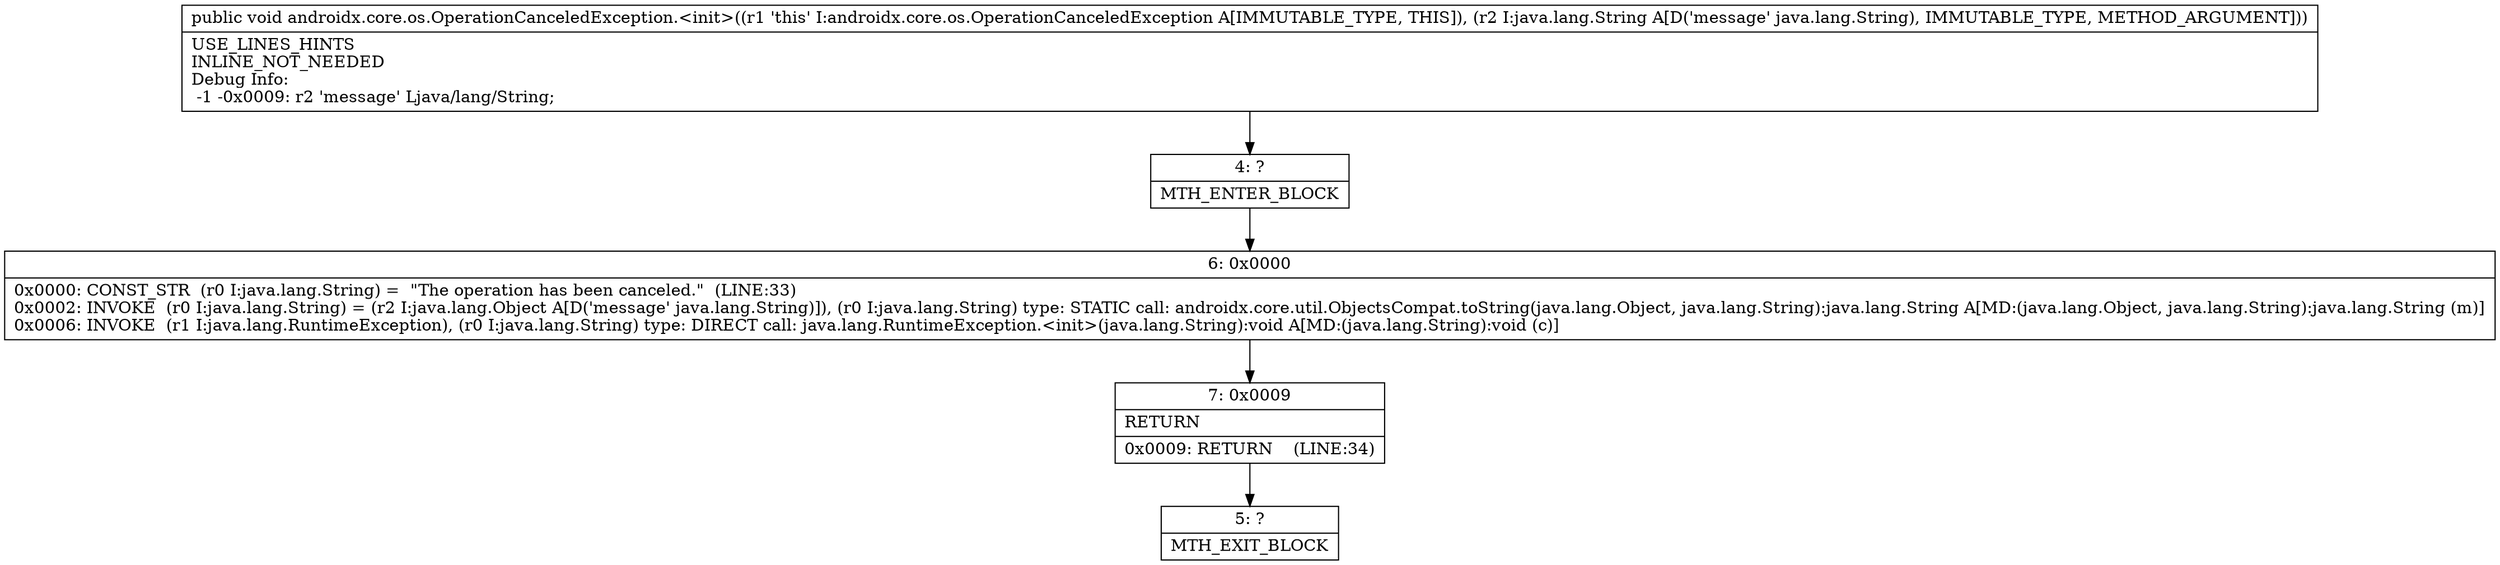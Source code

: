 digraph "CFG forandroidx.core.os.OperationCanceledException.\<init\>(Ljava\/lang\/String;)V" {
Node_4 [shape=record,label="{4\:\ ?|MTH_ENTER_BLOCK\l}"];
Node_6 [shape=record,label="{6\:\ 0x0000|0x0000: CONST_STR  (r0 I:java.lang.String) =  \"The operation has been canceled.\"  (LINE:33)\l0x0002: INVOKE  (r0 I:java.lang.String) = (r2 I:java.lang.Object A[D('message' java.lang.String)]), (r0 I:java.lang.String) type: STATIC call: androidx.core.util.ObjectsCompat.toString(java.lang.Object, java.lang.String):java.lang.String A[MD:(java.lang.Object, java.lang.String):java.lang.String (m)]\l0x0006: INVOKE  (r1 I:java.lang.RuntimeException), (r0 I:java.lang.String) type: DIRECT call: java.lang.RuntimeException.\<init\>(java.lang.String):void A[MD:(java.lang.String):void (c)]\l}"];
Node_7 [shape=record,label="{7\:\ 0x0009|RETURN\l|0x0009: RETURN    (LINE:34)\l}"];
Node_5 [shape=record,label="{5\:\ ?|MTH_EXIT_BLOCK\l}"];
MethodNode[shape=record,label="{public void androidx.core.os.OperationCanceledException.\<init\>((r1 'this' I:androidx.core.os.OperationCanceledException A[IMMUTABLE_TYPE, THIS]), (r2 I:java.lang.String A[D('message' java.lang.String), IMMUTABLE_TYPE, METHOD_ARGUMENT]))  | USE_LINES_HINTS\lINLINE_NOT_NEEDED\lDebug Info:\l  \-1 \-0x0009: r2 'message' Ljava\/lang\/String;\l}"];
MethodNode -> Node_4;Node_4 -> Node_6;
Node_6 -> Node_7;
Node_7 -> Node_5;
}

